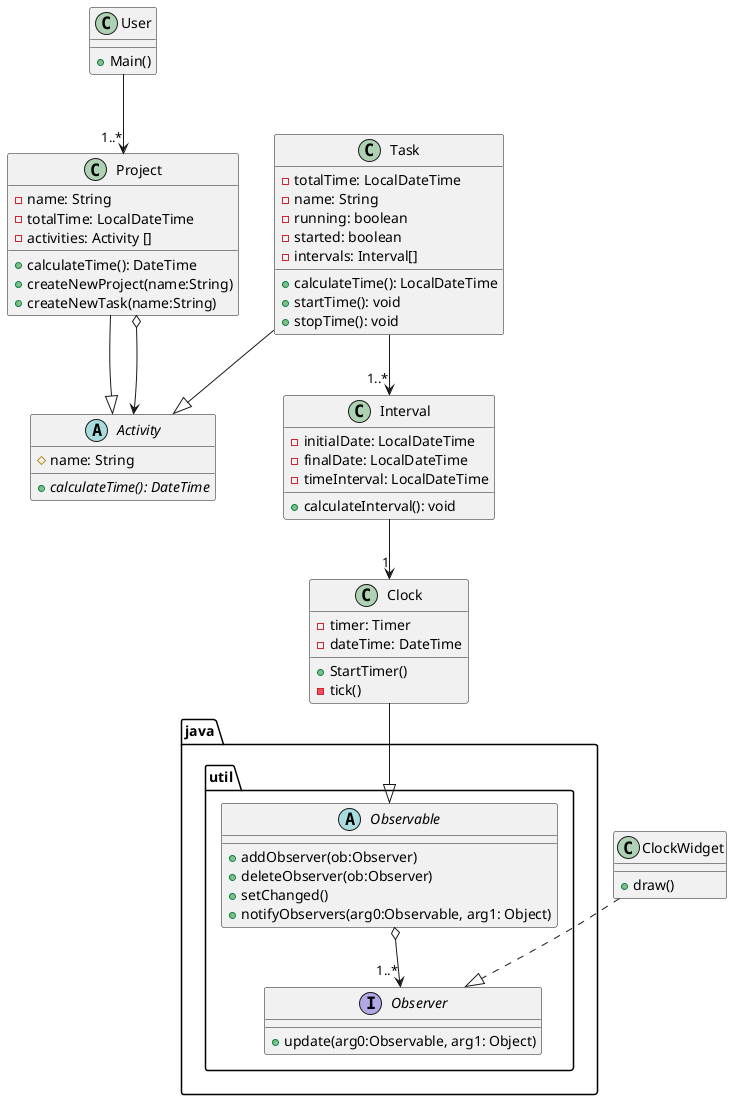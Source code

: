 @startuml
abstract class Activity{
# name: String
+ {abstract}calculateTime(): DateTime
}

class Project{
- name: String
- totalTime: LocalDateTime
- activities: Activity []
+ calculateTime(): DateTime
+ createNewProject(name:String)
+ createNewTask(name:String)

}

class Task{
- totalTime: LocalDateTime
- name: String
- running: boolean
- started: boolean
- intervals: Interval[]
+ calculateTime(): LocalDateTime
+ startTime(): void
+ stopTime(): void

}

class Interval{
- initialDate: LocalDateTime
- finalDate: LocalDateTime
- timeInterval: LocalDateTime

+ calculateInterval(): void
}





class User{
+ Main()
}


class ClockWidget{

+draw()
}

class Clock
{
-timer: Timer
-dateTime: DateTime
+StartTimer()
-tick()

}

package java.util <<Folder>>{

abstract class Observable{
+addObserver(ob:Observer)
+deleteObserver(ob:Observer)
+setChanged()
+notifyObservers(arg0:Observable, arg1: Object)
}
interface Observer{
+ update(arg0:Observable, arg1: Object)
}


}

Task --|> Activity
Project --|> Activity
Project o--> Activity
Observable o--> "1..*" Observer
ClockWidget ..|> Observer
Clock --|> Observable 
Task -->"1..*" Interval
Interval --> "1" Clock
User --> "1..*" Project

@enduml
